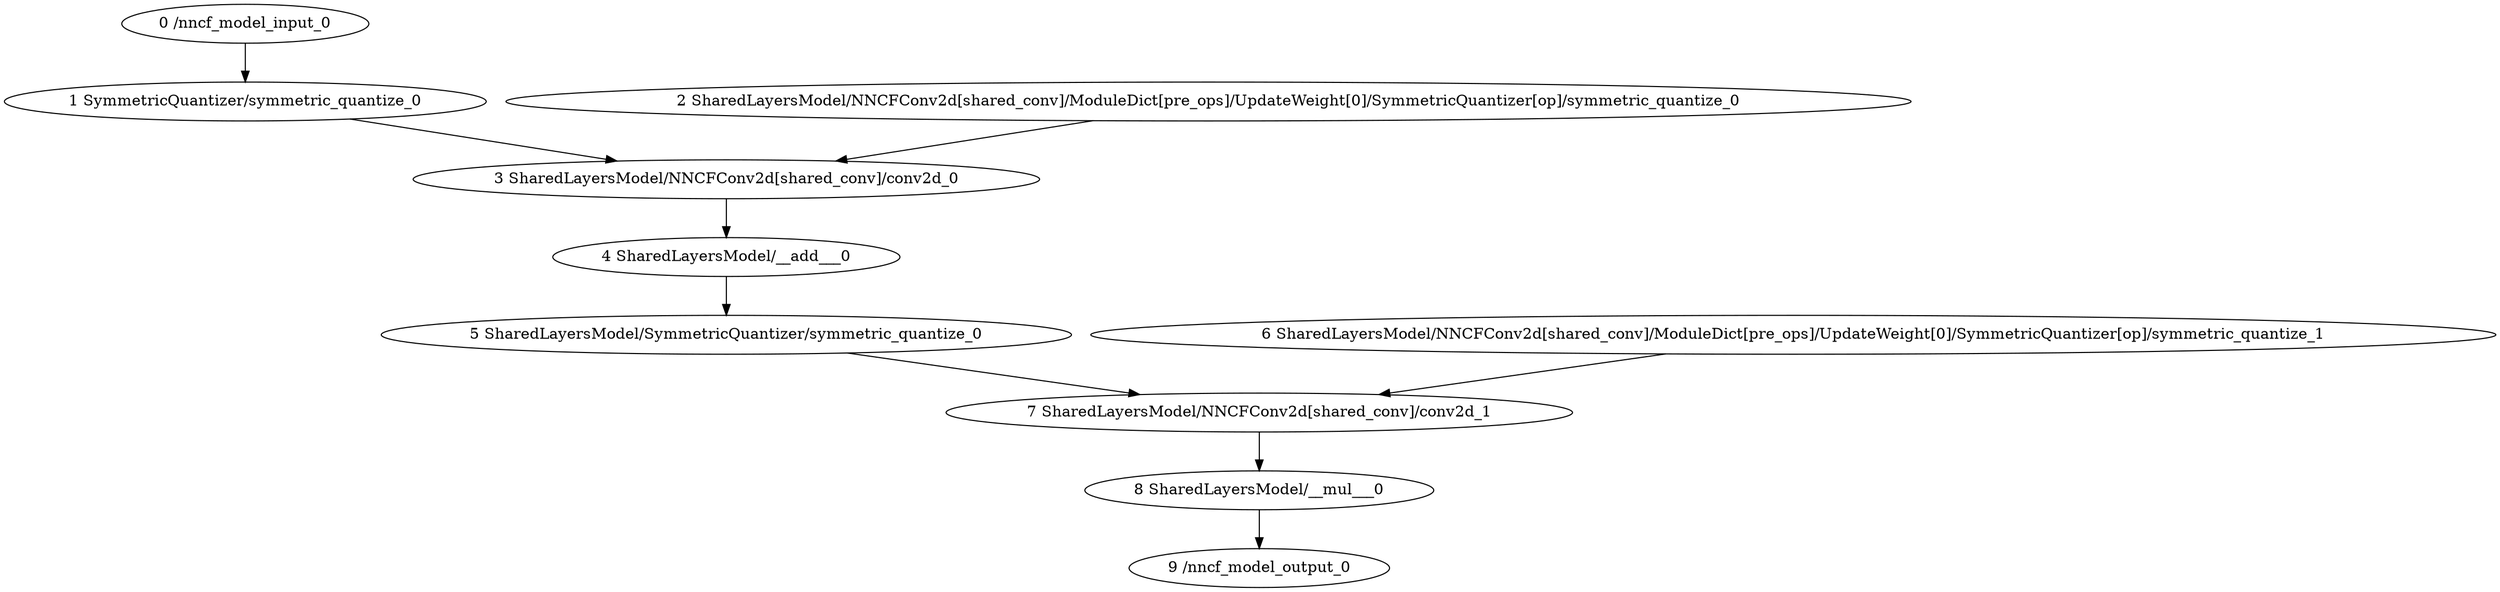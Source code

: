 strict digraph  {
"0 /nncf_model_input_0" [id=0, type=nncf_model_input];
"1 SymmetricQuantizer/symmetric_quantize_0" [id=1, type=symmetric_quantize];
"2 SharedLayersModel/NNCFConv2d[shared_conv]/ModuleDict[pre_ops]/UpdateWeight[0]/SymmetricQuantizer[op]/symmetric_quantize_0" [id=2, type=symmetric_quantize];
"3 SharedLayersModel/NNCFConv2d[shared_conv]/conv2d_0" [id=3, type=conv2d];
"4 SharedLayersModel/__add___0" [id=4, type=__add__];
"5 SharedLayersModel/SymmetricQuantizer/symmetric_quantize_0" [id=5, type=symmetric_quantize];
"6 SharedLayersModel/NNCFConv2d[shared_conv]/ModuleDict[pre_ops]/UpdateWeight[0]/SymmetricQuantizer[op]/symmetric_quantize_1" [id=6, type=symmetric_quantize];
"7 SharedLayersModel/NNCFConv2d[shared_conv]/conv2d_1" [id=7, type=conv2d];
"8 SharedLayersModel/__mul___0" [id=8, type=__mul__];
"9 /nncf_model_output_0" [id=9, type=nncf_model_output];
"0 /nncf_model_input_0" -> "1 SymmetricQuantizer/symmetric_quantize_0";
"1 SymmetricQuantizer/symmetric_quantize_0" -> "3 SharedLayersModel/NNCFConv2d[shared_conv]/conv2d_0";
"2 SharedLayersModel/NNCFConv2d[shared_conv]/ModuleDict[pre_ops]/UpdateWeight[0]/SymmetricQuantizer[op]/symmetric_quantize_0" -> "3 SharedLayersModel/NNCFConv2d[shared_conv]/conv2d_0";
"3 SharedLayersModel/NNCFConv2d[shared_conv]/conv2d_0" -> "4 SharedLayersModel/__add___0";
"4 SharedLayersModel/__add___0" -> "5 SharedLayersModel/SymmetricQuantizer/symmetric_quantize_0";
"5 SharedLayersModel/SymmetricQuantizer/symmetric_quantize_0" -> "7 SharedLayersModel/NNCFConv2d[shared_conv]/conv2d_1";
"6 SharedLayersModel/NNCFConv2d[shared_conv]/ModuleDict[pre_ops]/UpdateWeight[0]/SymmetricQuantizer[op]/symmetric_quantize_1" -> "7 SharedLayersModel/NNCFConv2d[shared_conv]/conv2d_1";
"7 SharedLayersModel/NNCFConv2d[shared_conv]/conv2d_1" -> "8 SharedLayersModel/__mul___0";
"8 SharedLayersModel/__mul___0" -> "9 /nncf_model_output_0";
}
